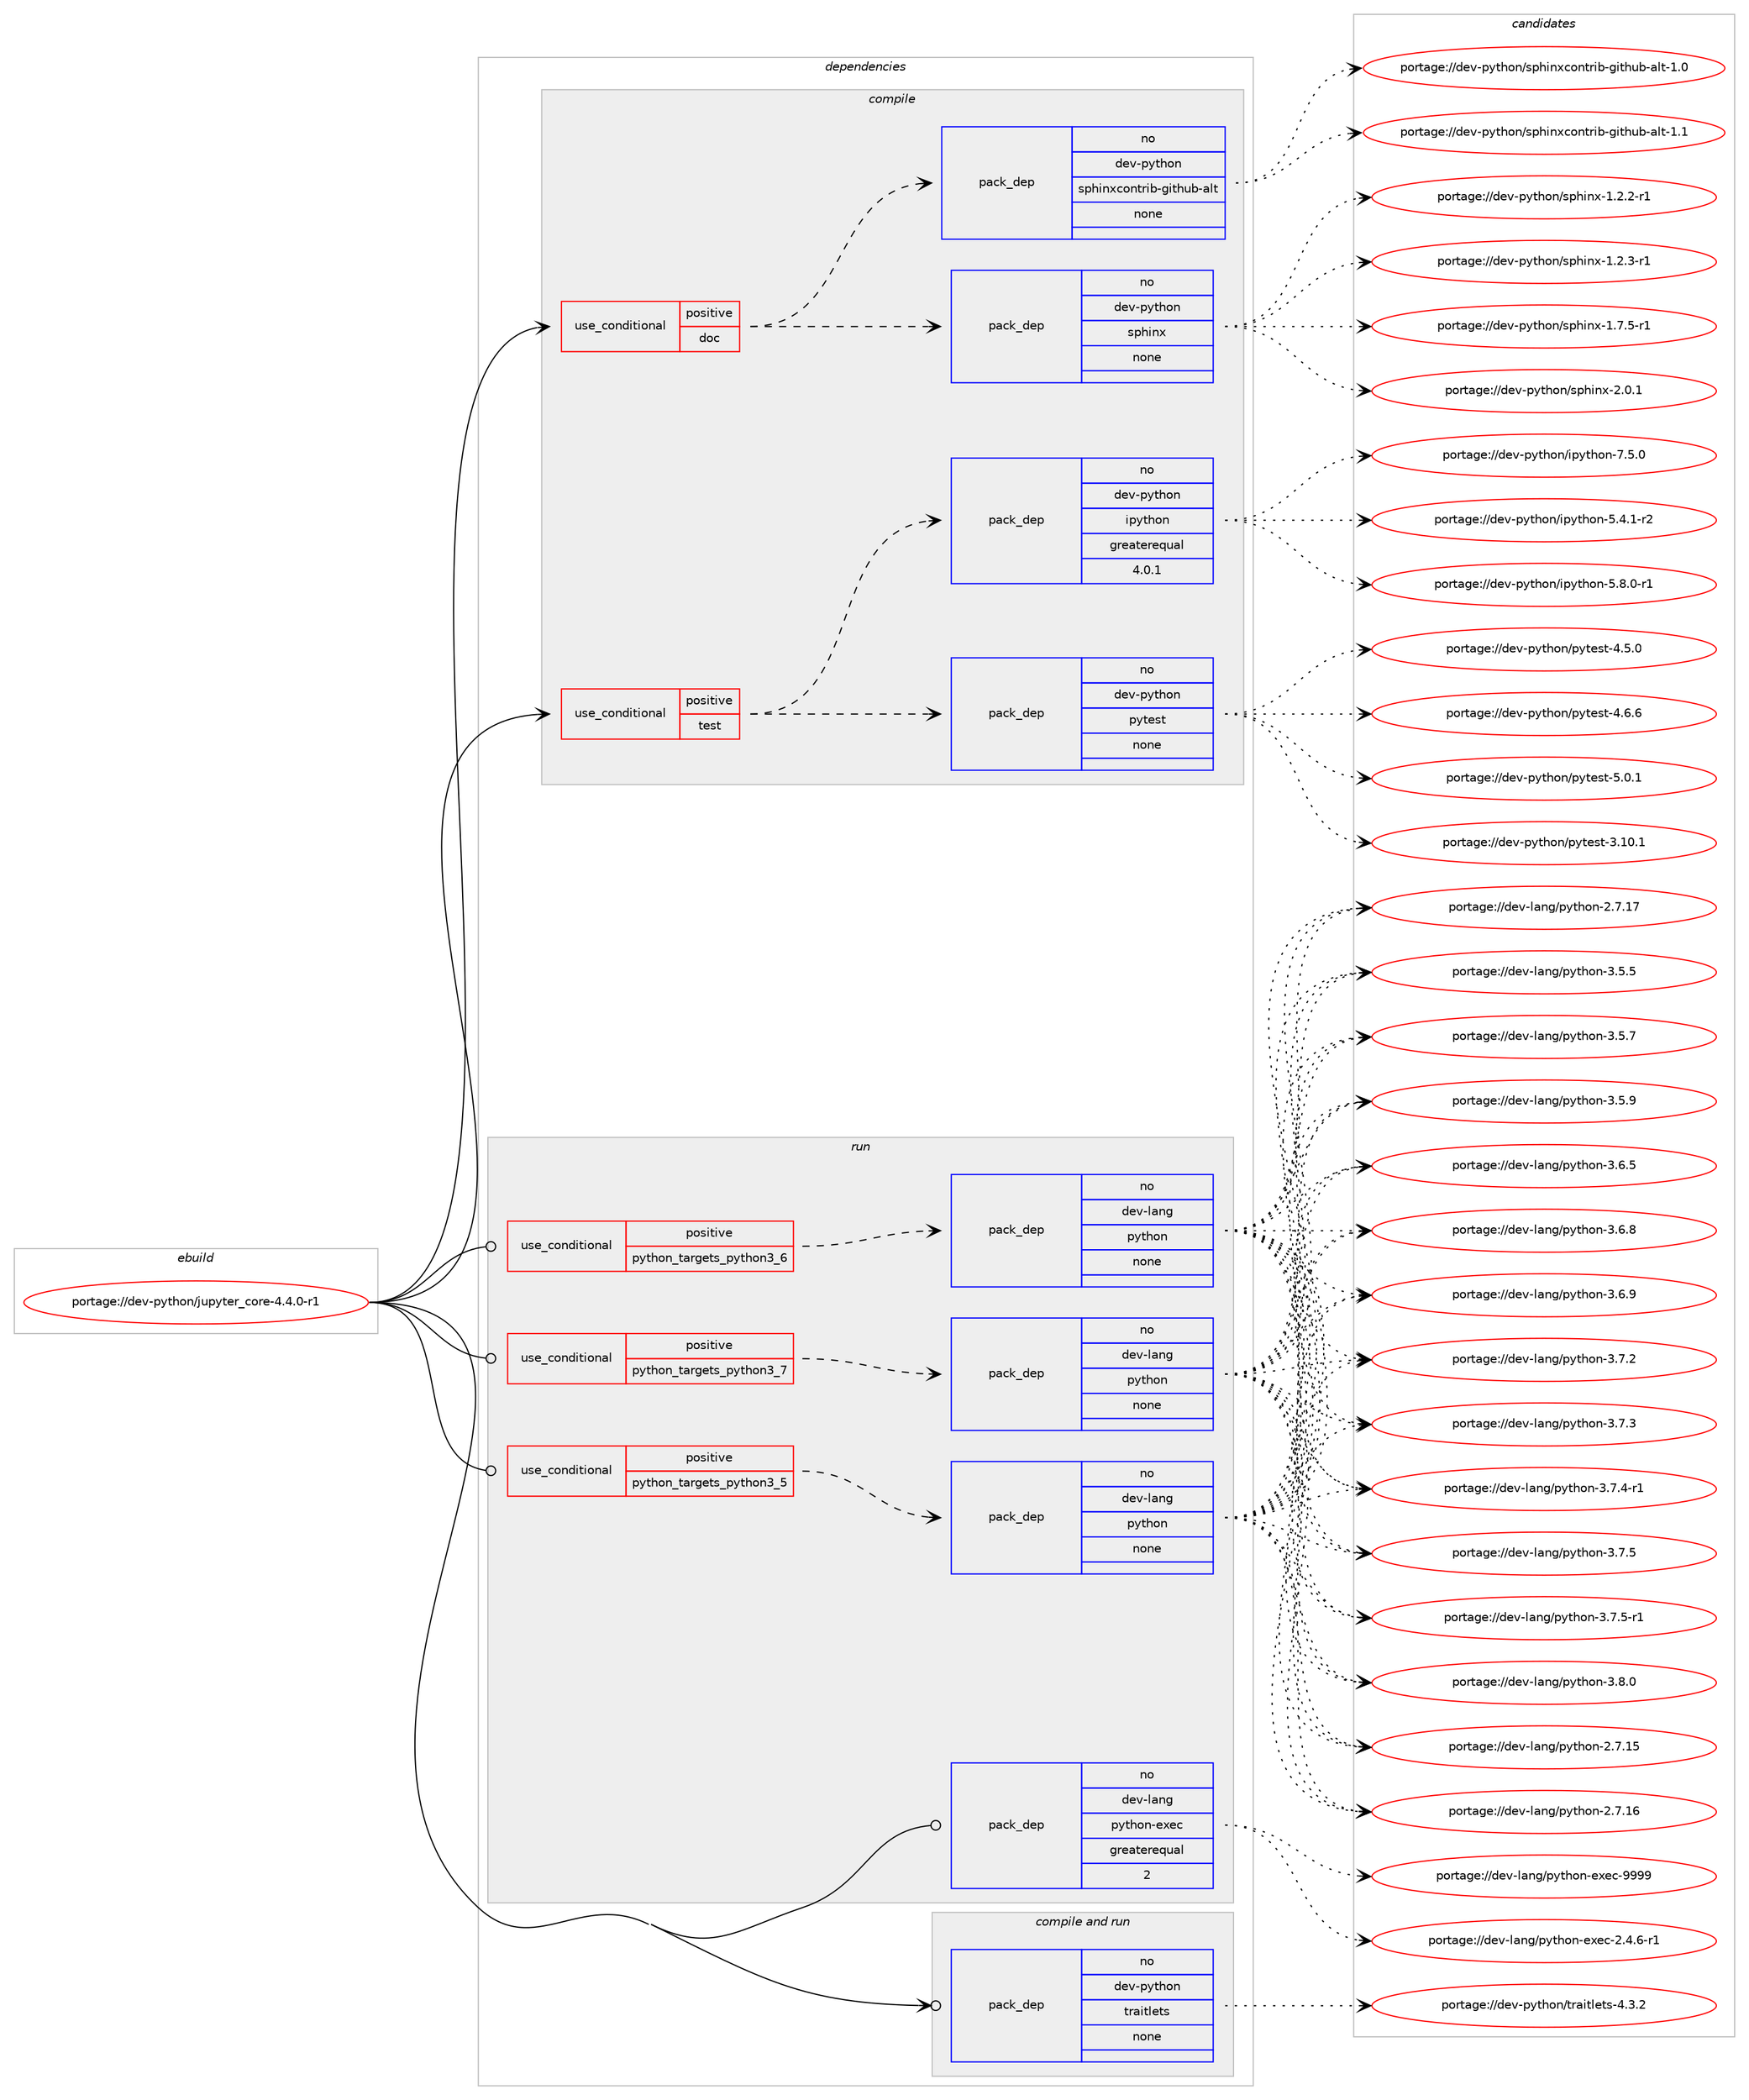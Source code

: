 digraph prolog {

# *************
# Graph options
# *************

newrank=true;
concentrate=true;
compound=true;
graph [rankdir=LR,fontname=Helvetica,fontsize=10,ranksep=1.5];#, ranksep=2.5, nodesep=0.2];
edge  [arrowhead=vee];
node  [fontname=Helvetica,fontsize=10];

# **********
# The ebuild
# **********

subgraph cluster_leftcol {
color=gray;
rank=same;
label=<<i>ebuild</i>>;
id [label="portage://dev-python/jupyter_core-4.4.0-r1", color=red, width=4, href="../dev-python/jupyter_core-4.4.0-r1.svg"];
}

# ****************
# The dependencies
# ****************

subgraph cluster_midcol {
color=gray;
label=<<i>dependencies</i>>;
subgraph cluster_compile {
fillcolor="#eeeeee";
style=filled;
label=<<i>compile</i>>;
subgraph cond30936 {
dependency146807 [label=<<TABLE BORDER="0" CELLBORDER="1" CELLSPACING="0" CELLPADDING="4"><TR><TD ROWSPAN="3" CELLPADDING="10">use_conditional</TD></TR><TR><TD>positive</TD></TR><TR><TD>doc</TD></TR></TABLE>>, shape=none, color=red];
subgraph pack112545 {
dependency146808 [label=<<TABLE BORDER="0" CELLBORDER="1" CELLSPACING="0" CELLPADDING="4" WIDTH="220"><TR><TD ROWSPAN="6" CELLPADDING="30">pack_dep</TD></TR><TR><TD WIDTH="110">no</TD></TR><TR><TD>dev-python</TD></TR><TR><TD>sphinx</TD></TR><TR><TD>none</TD></TR><TR><TD></TD></TR></TABLE>>, shape=none, color=blue];
}
dependency146807:e -> dependency146808:w [weight=20,style="dashed",arrowhead="vee"];
subgraph pack112546 {
dependency146809 [label=<<TABLE BORDER="0" CELLBORDER="1" CELLSPACING="0" CELLPADDING="4" WIDTH="220"><TR><TD ROWSPAN="6" CELLPADDING="30">pack_dep</TD></TR><TR><TD WIDTH="110">no</TD></TR><TR><TD>dev-python</TD></TR><TR><TD>sphinxcontrib-github-alt</TD></TR><TR><TD>none</TD></TR><TR><TD></TD></TR></TABLE>>, shape=none, color=blue];
}
dependency146807:e -> dependency146809:w [weight=20,style="dashed",arrowhead="vee"];
}
id:e -> dependency146807:w [weight=20,style="solid",arrowhead="vee"];
subgraph cond30937 {
dependency146810 [label=<<TABLE BORDER="0" CELLBORDER="1" CELLSPACING="0" CELLPADDING="4"><TR><TD ROWSPAN="3" CELLPADDING="10">use_conditional</TD></TR><TR><TD>positive</TD></TR><TR><TD>test</TD></TR></TABLE>>, shape=none, color=red];
subgraph pack112547 {
dependency146811 [label=<<TABLE BORDER="0" CELLBORDER="1" CELLSPACING="0" CELLPADDING="4" WIDTH="220"><TR><TD ROWSPAN="6" CELLPADDING="30">pack_dep</TD></TR><TR><TD WIDTH="110">no</TD></TR><TR><TD>dev-python</TD></TR><TR><TD>pytest</TD></TR><TR><TD>none</TD></TR><TR><TD></TD></TR></TABLE>>, shape=none, color=blue];
}
dependency146810:e -> dependency146811:w [weight=20,style="dashed",arrowhead="vee"];
subgraph pack112548 {
dependency146812 [label=<<TABLE BORDER="0" CELLBORDER="1" CELLSPACING="0" CELLPADDING="4" WIDTH="220"><TR><TD ROWSPAN="6" CELLPADDING="30">pack_dep</TD></TR><TR><TD WIDTH="110">no</TD></TR><TR><TD>dev-python</TD></TR><TR><TD>ipython</TD></TR><TR><TD>greaterequal</TD></TR><TR><TD>4.0.1</TD></TR></TABLE>>, shape=none, color=blue];
}
dependency146810:e -> dependency146812:w [weight=20,style="dashed",arrowhead="vee"];
}
id:e -> dependency146810:w [weight=20,style="solid",arrowhead="vee"];
}
subgraph cluster_compileandrun {
fillcolor="#eeeeee";
style=filled;
label=<<i>compile and run</i>>;
subgraph pack112549 {
dependency146813 [label=<<TABLE BORDER="0" CELLBORDER="1" CELLSPACING="0" CELLPADDING="4" WIDTH="220"><TR><TD ROWSPAN="6" CELLPADDING="30">pack_dep</TD></TR><TR><TD WIDTH="110">no</TD></TR><TR><TD>dev-python</TD></TR><TR><TD>traitlets</TD></TR><TR><TD>none</TD></TR><TR><TD></TD></TR></TABLE>>, shape=none, color=blue];
}
id:e -> dependency146813:w [weight=20,style="solid",arrowhead="odotvee"];
}
subgraph cluster_run {
fillcolor="#eeeeee";
style=filled;
label=<<i>run</i>>;
subgraph cond30938 {
dependency146814 [label=<<TABLE BORDER="0" CELLBORDER="1" CELLSPACING="0" CELLPADDING="4"><TR><TD ROWSPAN="3" CELLPADDING="10">use_conditional</TD></TR><TR><TD>positive</TD></TR><TR><TD>python_targets_python3_5</TD></TR></TABLE>>, shape=none, color=red];
subgraph pack112550 {
dependency146815 [label=<<TABLE BORDER="0" CELLBORDER="1" CELLSPACING="0" CELLPADDING="4" WIDTH="220"><TR><TD ROWSPAN="6" CELLPADDING="30">pack_dep</TD></TR><TR><TD WIDTH="110">no</TD></TR><TR><TD>dev-lang</TD></TR><TR><TD>python</TD></TR><TR><TD>none</TD></TR><TR><TD></TD></TR></TABLE>>, shape=none, color=blue];
}
dependency146814:e -> dependency146815:w [weight=20,style="dashed",arrowhead="vee"];
}
id:e -> dependency146814:w [weight=20,style="solid",arrowhead="odot"];
subgraph cond30939 {
dependency146816 [label=<<TABLE BORDER="0" CELLBORDER="1" CELLSPACING="0" CELLPADDING="4"><TR><TD ROWSPAN="3" CELLPADDING="10">use_conditional</TD></TR><TR><TD>positive</TD></TR><TR><TD>python_targets_python3_6</TD></TR></TABLE>>, shape=none, color=red];
subgraph pack112551 {
dependency146817 [label=<<TABLE BORDER="0" CELLBORDER="1" CELLSPACING="0" CELLPADDING="4" WIDTH="220"><TR><TD ROWSPAN="6" CELLPADDING="30">pack_dep</TD></TR><TR><TD WIDTH="110">no</TD></TR><TR><TD>dev-lang</TD></TR><TR><TD>python</TD></TR><TR><TD>none</TD></TR><TR><TD></TD></TR></TABLE>>, shape=none, color=blue];
}
dependency146816:e -> dependency146817:w [weight=20,style="dashed",arrowhead="vee"];
}
id:e -> dependency146816:w [weight=20,style="solid",arrowhead="odot"];
subgraph cond30940 {
dependency146818 [label=<<TABLE BORDER="0" CELLBORDER="1" CELLSPACING="0" CELLPADDING="4"><TR><TD ROWSPAN="3" CELLPADDING="10">use_conditional</TD></TR><TR><TD>positive</TD></TR><TR><TD>python_targets_python3_7</TD></TR></TABLE>>, shape=none, color=red];
subgraph pack112552 {
dependency146819 [label=<<TABLE BORDER="0" CELLBORDER="1" CELLSPACING="0" CELLPADDING="4" WIDTH="220"><TR><TD ROWSPAN="6" CELLPADDING="30">pack_dep</TD></TR><TR><TD WIDTH="110">no</TD></TR><TR><TD>dev-lang</TD></TR><TR><TD>python</TD></TR><TR><TD>none</TD></TR><TR><TD></TD></TR></TABLE>>, shape=none, color=blue];
}
dependency146818:e -> dependency146819:w [weight=20,style="dashed",arrowhead="vee"];
}
id:e -> dependency146818:w [weight=20,style="solid",arrowhead="odot"];
subgraph pack112553 {
dependency146820 [label=<<TABLE BORDER="0" CELLBORDER="1" CELLSPACING="0" CELLPADDING="4" WIDTH="220"><TR><TD ROWSPAN="6" CELLPADDING="30">pack_dep</TD></TR><TR><TD WIDTH="110">no</TD></TR><TR><TD>dev-lang</TD></TR><TR><TD>python-exec</TD></TR><TR><TD>greaterequal</TD></TR><TR><TD>2</TD></TR></TABLE>>, shape=none, color=blue];
}
id:e -> dependency146820:w [weight=20,style="solid",arrowhead="odot"];
}
}

# **************
# The candidates
# **************

subgraph cluster_choices {
rank=same;
color=gray;
label=<<i>candidates</i>>;

subgraph choice112545 {
color=black;
nodesep=1;
choiceportage10010111845112121116104111110471151121041051101204549465046504511449 [label="portage://dev-python/sphinx-1.2.2-r1", color=red, width=4,href="../dev-python/sphinx-1.2.2-r1.svg"];
choiceportage10010111845112121116104111110471151121041051101204549465046514511449 [label="portage://dev-python/sphinx-1.2.3-r1", color=red, width=4,href="../dev-python/sphinx-1.2.3-r1.svg"];
choiceportage10010111845112121116104111110471151121041051101204549465546534511449 [label="portage://dev-python/sphinx-1.7.5-r1", color=red, width=4,href="../dev-python/sphinx-1.7.5-r1.svg"];
choiceportage1001011184511212111610411111047115112104105110120455046484649 [label="portage://dev-python/sphinx-2.0.1", color=red, width=4,href="../dev-python/sphinx-2.0.1.svg"];
dependency146808:e -> choiceportage10010111845112121116104111110471151121041051101204549465046504511449:w [style=dotted,weight="100"];
dependency146808:e -> choiceportage10010111845112121116104111110471151121041051101204549465046514511449:w [style=dotted,weight="100"];
dependency146808:e -> choiceportage10010111845112121116104111110471151121041051101204549465546534511449:w [style=dotted,weight="100"];
dependency146808:e -> choiceportage1001011184511212111610411111047115112104105110120455046484649:w [style=dotted,weight="100"];
}
subgraph choice112546 {
color=black;
nodesep=1;
choiceportage100101118451121211161041111104711511210410511012099111110116114105984510310511610411798459710811645494648 [label="portage://dev-python/sphinxcontrib-github-alt-1.0", color=red, width=4,href="../dev-python/sphinxcontrib-github-alt-1.0.svg"];
choiceportage100101118451121211161041111104711511210410511012099111110116114105984510310511610411798459710811645494649 [label="portage://dev-python/sphinxcontrib-github-alt-1.1", color=red, width=4,href="../dev-python/sphinxcontrib-github-alt-1.1.svg"];
dependency146809:e -> choiceportage100101118451121211161041111104711511210410511012099111110116114105984510310511610411798459710811645494648:w [style=dotted,weight="100"];
dependency146809:e -> choiceportage100101118451121211161041111104711511210410511012099111110116114105984510310511610411798459710811645494649:w [style=dotted,weight="100"];
}
subgraph choice112547 {
color=black;
nodesep=1;
choiceportage100101118451121211161041111104711212111610111511645514649484649 [label="portage://dev-python/pytest-3.10.1", color=red, width=4,href="../dev-python/pytest-3.10.1.svg"];
choiceportage1001011184511212111610411111047112121116101115116455246534648 [label="portage://dev-python/pytest-4.5.0", color=red, width=4,href="../dev-python/pytest-4.5.0.svg"];
choiceportage1001011184511212111610411111047112121116101115116455246544654 [label="portage://dev-python/pytest-4.6.6", color=red, width=4,href="../dev-python/pytest-4.6.6.svg"];
choiceportage1001011184511212111610411111047112121116101115116455346484649 [label="portage://dev-python/pytest-5.0.1", color=red, width=4,href="../dev-python/pytest-5.0.1.svg"];
dependency146811:e -> choiceportage100101118451121211161041111104711212111610111511645514649484649:w [style=dotted,weight="100"];
dependency146811:e -> choiceportage1001011184511212111610411111047112121116101115116455246534648:w [style=dotted,weight="100"];
dependency146811:e -> choiceportage1001011184511212111610411111047112121116101115116455246544654:w [style=dotted,weight="100"];
dependency146811:e -> choiceportage1001011184511212111610411111047112121116101115116455346484649:w [style=dotted,weight="100"];
}
subgraph choice112548 {
color=black;
nodesep=1;
choiceportage10010111845112121116104111110471051121211161041111104553465246494511450 [label="portage://dev-python/ipython-5.4.1-r2", color=red, width=4,href="../dev-python/ipython-5.4.1-r2.svg"];
choiceportage10010111845112121116104111110471051121211161041111104553465646484511449 [label="portage://dev-python/ipython-5.8.0-r1", color=red, width=4,href="../dev-python/ipython-5.8.0-r1.svg"];
choiceportage1001011184511212111610411111047105112121116104111110455546534648 [label="portage://dev-python/ipython-7.5.0", color=red, width=4,href="../dev-python/ipython-7.5.0.svg"];
dependency146812:e -> choiceportage10010111845112121116104111110471051121211161041111104553465246494511450:w [style=dotted,weight="100"];
dependency146812:e -> choiceportage10010111845112121116104111110471051121211161041111104553465646484511449:w [style=dotted,weight="100"];
dependency146812:e -> choiceportage1001011184511212111610411111047105112121116104111110455546534648:w [style=dotted,weight="100"];
}
subgraph choice112549 {
color=black;
nodesep=1;
choiceportage100101118451121211161041111104711611497105116108101116115455246514650 [label="portage://dev-python/traitlets-4.3.2", color=red, width=4,href="../dev-python/traitlets-4.3.2.svg"];
dependency146813:e -> choiceportage100101118451121211161041111104711611497105116108101116115455246514650:w [style=dotted,weight="100"];
}
subgraph choice112550 {
color=black;
nodesep=1;
choiceportage10010111845108971101034711212111610411111045504655464953 [label="portage://dev-lang/python-2.7.15", color=red, width=4,href="../dev-lang/python-2.7.15.svg"];
choiceportage10010111845108971101034711212111610411111045504655464954 [label="portage://dev-lang/python-2.7.16", color=red, width=4,href="../dev-lang/python-2.7.16.svg"];
choiceportage10010111845108971101034711212111610411111045504655464955 [label="portage://dev-lang/python-2.7.17", color=red, width=4,href="../dev-lang/python-2.7.17.svg"];
choiceportage100101118451089711010347112121116104111110455146534653 [label="portage://dev-lang/python-3.5.5", color=red, width=4,href="../dev-lang/python-3.5.5.svg"];
choiceportage100101118451089711010347112121116104111110455146534655 [label="portage://dev-lang/python-3.5.7", color=red, width=4,href="../dev-lang/python-3.5.7.svg"];
choiceportage100101118451089711010347112121116104111110455146534657 [label="portage://dev-lang/python-3.5.9", color=red, width=4,href="../dev-lang/python-3.5.9.svg"];
choiceportage100101118451089711010347112121116104111110455146544653 [label="portage://dev-lang/python-3.6.5", color=red, width=4,href="../dev-lang/python-3.6.5.svg"];
choiceportage100101118451089711010347112121116104111110455146544656 [label="portage://dev-lang/python-3.6.8", color=red, width=4,href="../dev-lang/python-3.6.8.svg"];
choiceportage100101118451089711010347112121116104111110455146544657 [label="portage://dev-lang/python-3.6.9", color=red, width=4,href="../dev-lang/python-3.6.9.svg"];
choiceportage100101118451089711010347112121116104111110455146554650 [label="portage://dev-lang/python-3.7.2", color=red, width=4,href="../dev-lang/python-3.7.2.svg"];
choiceportage100101118451089711010347112121116104111110455146554651 [label="portage://dev-lang/python-3.7.3", color=red, width=4,href="../dev-lang/python-3.7.3.svg"];
choiceportage1001011184510897110103471121211161041111104551465546524511449 [label="portage://dev-lang/python-3.7.4-r1", color=red, width=4,href="../dev-lang/python-3.7.4-r1.svg"];
choiceportage100101118451089711010347112121116104111110455146554653 [label="portage://dev-lang/python-3.7.5", color=red, width=4,href="../dev-lang/python-3.7.5.svg"];
choiceportage1001011184510897110103471121211161041111104551465546534511449 [label="portage://dev-lang/python-3.7.5-r1", color=red, width=4,href="../dev-lang/python-3.7.5-r1.svg"];
choiceportage100101118451089711010347112121116104111110455146564648 [label="portage://dev-lang/python-3.8.0", color=red, width=4,href="../dev-lang/python-3.8.0.svg"];
dependency146815:e -> choiceportage10010111845108971101034711212111610411111045504655464953:w [style=dotted,weight="100"];
dependency146815:e -> choiceportage10010111845108971101034711212111610411111045504655464954:w [style=dotted,weight="100"];
dependency146815:e -> choiceportage10010111845108971101034711212111610411111045504655464955:w [style=dotted,weight="100"];
dependency146815:e -> choiceportage100101118451089711010347112121116104111110455146534653:w [style=dotted,weight="100"];
dependency146815:e -> choiceportage100101118451089711010347112121116104111110455146534655:w [style=dotted,weight="100"];
dependency146815:e -> choiceportage100101118451089711010347112121116104111110455146534657:w [style=dotted,weight="100"];
dependency146815:e -> choiceportage100101118451089711010347112121116104111110455146544653:w [style=dotted,weight="100"];
dependency146815:e -> choiceportage100101118451089711010347112121116104111110455146544656:w [style=dotted,weight="100"];
dependency146815:e -> choiceportage100101118451089711010347112121116104111110455146544657:w [style=dotted,weight="100"];
dependency146815:e -> choiceportage100101118451089711010347112121116104111110455146554650:w [style=dotted,weight="100"];
dependency146815:e -> choiceportage100101118451089711010347112121116104111110455146554651:w [style=dotted,weight="100"];
dependency146815:e -> choiceportage1001011184510897110103471121211161041111104551465546524511449:w [style=dotted,weight="100"];
dependency146815:e -> choiceportage100101118451089711010347112121116104111110455146554653:w [style=dotted,weight="100"];
dependency146815:e -> choiceportage1001011184510897110103471121211161041111104551465546534511449:w [style=dotted,weight="100"];
dependency146815:e -> choiceportage100101118451089711010347112121116104111110455146564648:w [style=dotted,weight="100"];
}
subgraph choice112551 {
color=black;
nodesep=1;
choiceportage10010111845108971101034711212111610411111045504655464953 [label="portage://dev-lang/python-2.7.15", color=red, width=4,href="../dev-lang/python-2.7.15.svg"];
choiceportage10010111845108971101034711212111610411111045504655464954 [label="portage://dev-lang/python-2.7.16", color=red, width=4,href="../dev-lang/python-2.7.16.svg"];
choiceportage10010111845108971101034711212111610411111045504655464955 [label="portage://dev-lang/python-2.7.17", color=red, width=4,href="../dev-lang/python-2.7.17.svg"];
choiceportage100101118451089711010347112121116104111110455146534653 [label="portage://dev-lang/python-3.5.5", color=red, width=4,href="../dev-lang/python-3.5.5.svg"];
choiceportage100101118451089711010347112121116104111110455146534655 [label="portage://dev-lang/python-3.5.7", color=red, width=4,href="../dev-lang/python-3.5.7.svg"];
choiceportage100101118451089711010347112121116104111110455146534657 [label="portage://dev-lang/python-3.5.9", color=red, width=4,href="../dev-lang/python-3.5.9.svg"];
choiceportage100101118451089711010347112121116104111110455146544653 [label="portage://dev-lang/python-3.6.5", color=red, width=4,href="../dev-lang/python-3.6.5.svg"];
choiceportage100101118451089711010347112121116104111110455146544656 [label="portage://dev-lang/python-3.6.8", color=red, width=4,href="../dev-lang/python-3.6.8.svg"];
choiceportage100101118451089711010347112121116104111110455146544657 [label="portage://dev-lang/python-3.6.9", color=red, width=4,href="../dev-lang/python-3.6.9.svg"];
choiceportage100101118451089711010347112121116104111110455146554650 [label="portage://dev-lang/python-3.7.2", color=red, width=4,href="../dev-lang/python-3.7.2.svg"];
choiceportage100101118451089711010347112121116104111110455146554651 [label="portage://dev-lang/python-3.7.3", color=red, width=4,href="../dev-lang/python-3.7.3.svg"];
choiceportage1001011184510897110103471121211161041111104551465546524511449 [label="portage://dev-lang/python-3.7.4-r1", color=red, width=4,href="../dev-lang/python-3.7.4-r1.svg"];
choiceportage100101118451089711010347112121116104111110455146554653 [label="portage://dev-lang/python-3.7.5", color=red, width=4,href="../dev-lang/python-3.7.5.svg"];
choiceportage1001011184510897110103471121211161041111104551465546534511449 [label="portage://dev-lang/python-3.7.5-r1", color=red, width=4,href="../dev-lang/python-3.7.5-r1.svg"];
choiceportage100101118451089711010347112121116104111110455146564648 [label="portage://dev-lang/python-3.8.0", color=red, width=4,href="../dev-lang/python-3.8.0.svg"];
dependency146817:e -> choiceportage10010111845108971101034711212111610411111045504655464953:w [style=dotted,weight="100"];
dependency146817:e -> choiceportage10010111845108971101034711212111610411111045504655464954:w [style=dotted,weight="100"];
dependency146817:e -> choiceportage10010111845108971101034711212111610411111045504655464955:w [style=dotted,weight="100"];
dependency146817:e -> choiceportage100101118451089711010347112121116104111110455146534653:w [style=dotted,weight="100"];
dependency146817:e -> choiceportage100101118451089711010347112121116104111110455146534655:w [style=dotted,weight="100"];
dependency146817:e -> choiceportage100101118451089711010347112121116104111110455146534657:w [style=dotted,weight="100"];
dependency146817:e -> choiceportage100101118451089711010347112121116104111110455146544653:w [style=dotted,weight="100"];
dependency146817:e -> choiceportage100101118451089711010347112121116104111110455146544656:w [style=dotted,weight="100"];
dependency146817:e -> choiceportage100101118451089711010347112121116104111110455146544657:w [style=dotted,weight="100"];
dependency146817:e -> choiceportage100101118451089711010347112121116104111110455146554650:w [style=dotted,weight="100"];
dependency146817:e -> choiceportage100101118451089711010347112121116104111110455146554651:w [style=dotted,weight="100"];
dependency146817:e -> choiceportage1001011184510897110103471121211161041111104551465546524511449:w [style=dotted,weight="100"];
dependency146817:e -> choiceportage100101118451089711010347112121116104111110455146554653:w [style=dotted,weight="100"];
dependency146817:e -> choiceportage1001011184510897110103471121211161041111104551465546534511449:w [style=dotted,weight="100"];
dependency146817:e -> choiceportage100101118451089711010347112121116104111110455146564648:w [style=dotted,weight="100"];
}
subgraph choice112552 {
color=black;
nodesep=1;
choiceportage10010111845108971101034711212111610411111045504655464953 [label="portage://dev-lang/python-2.7.15", color=red, width=4,href="../dev-lang/python-2.7.15.svg"];
choiceportage10010111845108971101034711212111610411111045504655464954 [label="portage://dev-lang/python-2.7.16", color=red, width=4,href="../dev-lang/python-2.7.16.svg"];
choiceportage10010111845108971101034711212111610411111045504655464955 [label="portage://dev-lang/python-2.7.17", color=red, width=4,href="../dev-lang/python-2.7.17.svg"];
choiceportage100101118451089711010347112121116104111110455146534653 [label="portage://dev-lang/python-3.5.5", color=red, width=4,href="../dev-lang/python-3.5.5.svg"];
choiceportage100101118451089711010347112121116104111110455146534655 [label="portage://dev-lang/python-3.5.7", color=red, width=4,href="../dev-lang/python-3.5.7.svg"];
choiceportage100101118451089711010347112121116104111110455146534657 [label="portage://dev-lang/python-3.5.9", color=red, width=4,href="../dev-lang/python-3.5.9.svg"];
choiceportage100101118451089711010347112121116104111110455146544653 [label="portage://dev-lang/python-3.6.5", color=red, width=4,href="../dev-lang/python-3.6.5.svg"];
choiceportage100101118451089711010347112121116104111110455146544656 [label="portage://dev-lang/python-3.6.8", color=red, width=4,href="../dev-lang/python-3.6.8.svg"];
choiceportage100101118451089711010347112121116104111110455146544657 [label="portage://dev-lang/python-3.6.9", color=red, width=4,href="../dev-lang/python-3.6.9.svg"];
choiceportage100101118451089711010347112121116104111110455146554650 [label="portage://dev-lang/python-3.7.2", color=red, width=4,href="../dev-lang/python-3.7.2.svg"];
choiceportage100101118451089711010347112121116104111110455146554651 [label="portage://dev-lang/python-3.7.3", color=red, width=4,href="../dev-lang/python-3.7.3.svg"];
choiceportage1001011184510897110103471121211161041111104551465546524511449 [label="portage://dev-lang/python-3.7.4-r1", color=red, width=4,href="../dev-lang/python-3.7.4-r1.svg"];
choiceportage100101118451089711010347112121116104111110455146554653 [label="portage://dev-lang/python-3.7.5", color=red, width=4,href="../dev-lang/python-3.7.5.svg"];
choiceportage1001011184510897110103471121211161041111104551465546534511449 [label="portage://dev-lang/python-3.7.5-r1", color=red, width=4,href="../dev-lang/python-3.7.5-r1.svg"];
choiceportage100101118451089711010347112121116104111110455146564648 [label="portage://dev-lang/python-3.8.0", color=red, width=4,href="../dev-lang/python-3.8.0.svg"];
dependency146819:e -> choiceportage10010111845108971101034711212111610411111045504655464953:w [style=dotted,weight="100"];
dependency146819:e -> choiceportage10010111845108971101034711212111610411111045504655464954:w [style=dotted,weight="100"];
dependency146819:e -> choiceportage10010111845108971101034711212111610411111045504655464955:w [style=dotted,weight="100"];
dependency146819:e -> choiceportage100101118451089711010347112121116104111110455146534653:w [style=dotted,weight="100"];
dependency146819:e -> choiceportage100101118451089711010347112121116104111110455146534655:w [style=dotted,weight="100"];
dependency146819:e -> choiceportage100101118451089711010347112121116104111110455146534657:w [style=dotted,weight="100"];
dependency146819:e -> choiceportage100101118451089711010347112121116104111110455146544653:w [style=dotted,weight="100"];
dependency146819:e -> choiceportage100101118451089711010347112121116104111110455146544656:w [style=dotted,weight="100"];
dependency146819:e -> choiceportage100101118451089711010347112121116104111110455146544657:w [style=dotted,weight="100"];
dependency146819:e -> choiceportage100101118451089711010347112121116104111110455146554650:w [style=dotted,weight="100"];
dependency146819:e -> choiceportage100101118451089711010347112121116104111110455146554651:w [style=dotted,weight="100"];
dependency146819:e -> choiceportage1001011184510897110103471121211161041111104551465546524511449:w [style=dotted,weight="100"];
dependency146819:e -> choiceportage100101118451089711010347112121116104111110455146554653:w [style=dotted,weight="100"];
dependency146819:e -> choiceportage1001011184510897110103471121211161041111104551465546534511449:w [style=dotted,weight="100"];
dependency146819:e -> choiceportage100101118451089711010347112121116104111110455146564648:w [style=dotted,weight="100"];
}
subgraph choice112553 {
color=black;
nodesep=1;
choiceportage10010111845108971101034711212111610411111045101120101994550465246544511449 [label="portage://dev-lang/python-exec-2.4.6-r1", color=red, width=4,href="../dev-lang/python-exec-2.4.6-r1.svg"];
choiceportage10010111845108971101034711212111610411111045101120101994557575757 [label="portage://dev-lang/python-exec-9999", color=red, width=4,href="../dev-lang/python-exec-9999.svg"];
dependency146820:e -> choiceportage10010111845108971101034711212111610411111045101120101994550465246544511449:w [style=dotted,weight="100"];
dependency146820:e -> choiceportage10010111845108971101034711212111610411111045101120101994557575757:w [style=dotted,weight="100"];
}
}

}
